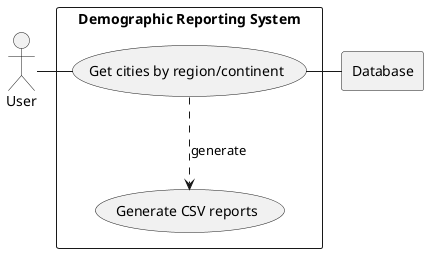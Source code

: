 @startuml

actor User as "User"
rectangle Database

rectangle "Demographic Reporting System" {
    usecase UC4 as "Get cities by region/continent"

    usecase UCa as "Generate CSV reports"

    User - UC4
    UC4 ..> UCa : generate
    UC4 - Database
}

@enduml